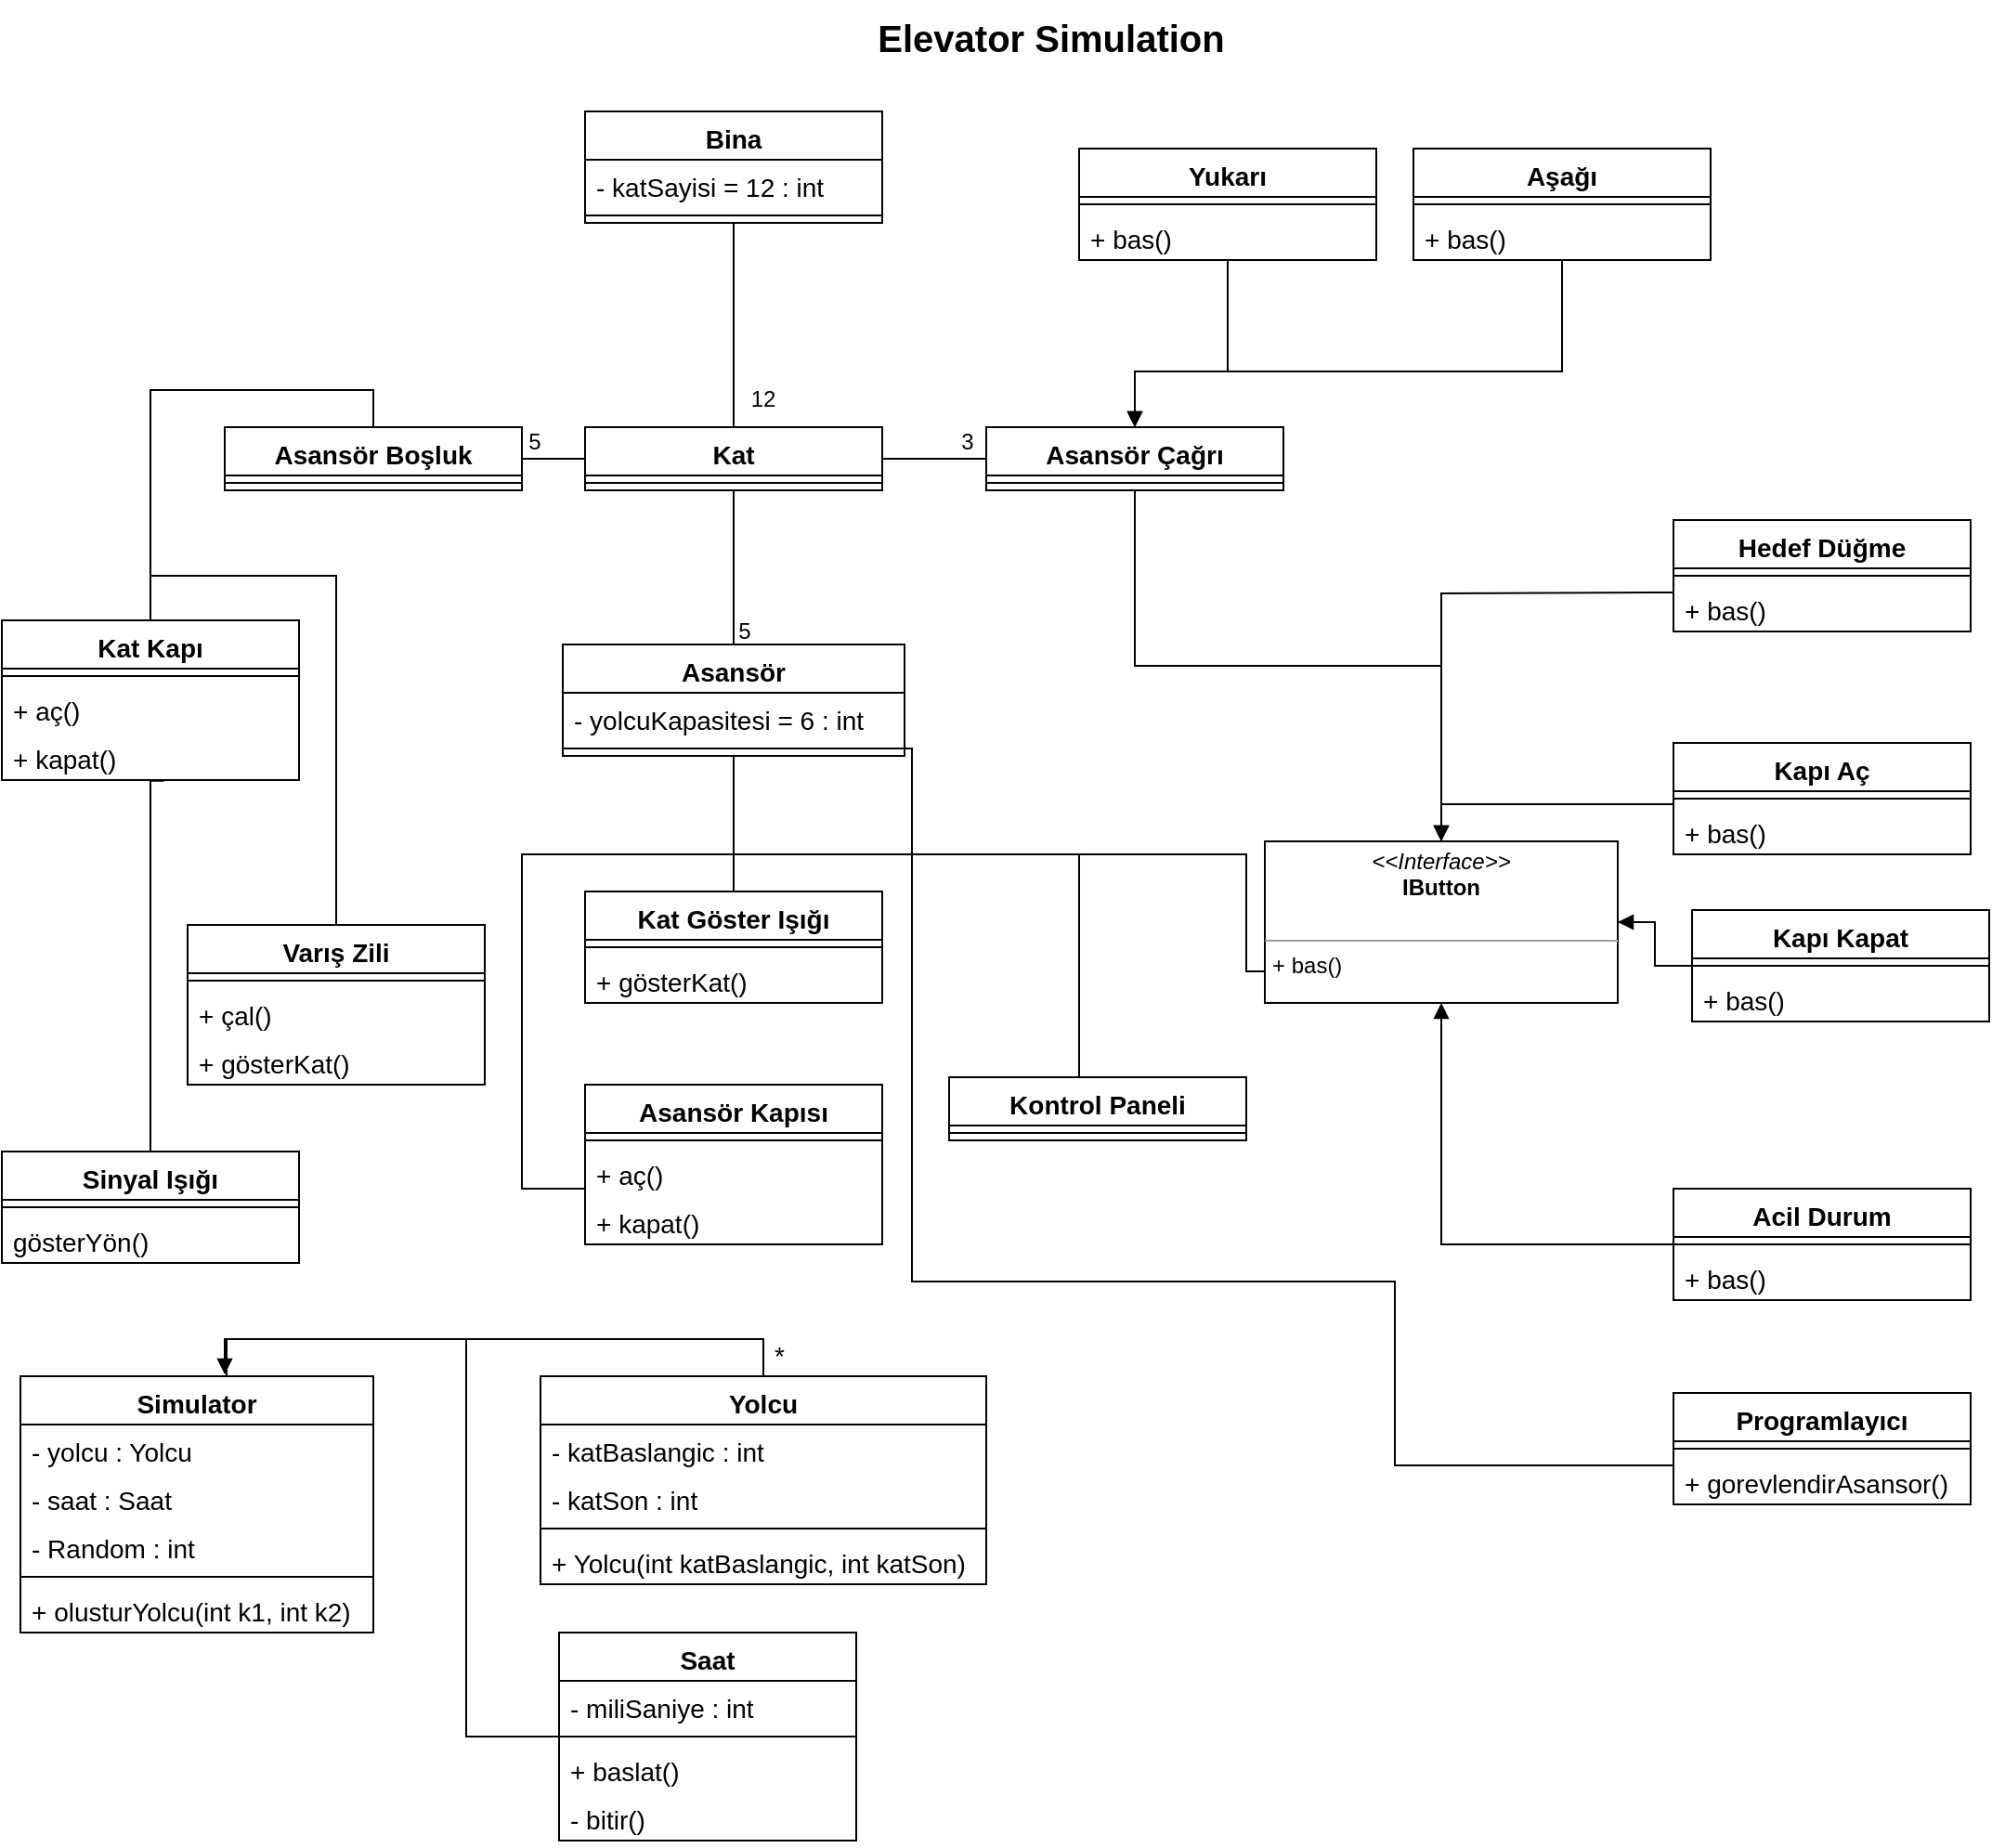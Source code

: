 <mxfile version="15.4.1" type="device"><diagram id="C5RBs43oDa-KdzZeNtuy" name="Page-1"><mxGraphModel dx="2076" dy="1112" grid="1" gridSize="10" guides="1" tooltips="1" connect="1" arrows="1" fold="1" page="1" pageScale="1" pageWidth="1169" pageHeight="827" math="0" shadow="0"><root><mxCell id="WIyWlLk6GJQsqaUBKTNV-0"/><mxCell id="WIyWlLk6GJQsqaUBKTNV-1" parent="WIyWlLk6GJQsqaUBKTNV-0"/><mxCell id="48__jAl4CoaKy4RxuvDq-0" value="&lt;b&gt;&lt;font style=&quot;font-size: 20px&quot;&gt;Elevator Simulation&lt;/font&gt;&lt;/b&gt;" style="text;html=1;strokeColor=none;fillColor=none;align=center;verticalAlign=middle;whiteSpace=wrap;rounded=0;" parent="WIyWlLk6GJQsqaUBKTNV-1" vertex="1"><mxGeometry x="482" width="206" height="40" as="geometry"/></mxCell><mxCell id="48__jAl4CoaKy4RxuvDq-5" value="Bina" style="swimlane;fontStyle=1;align=center;verticalAlign=top;childLayout=stackLayout;horizontal=1;startSize=26;horizontalStack=0;resizeParent=1;resizeParentMax=0;resizeLast=0;collapsible=1;marginBottom=0;fontSize=14;" parent="WIyWlLk6GJQsqaUBKTNV-1" vertex="1"><mxGeometry x="334" y="60" width="160" height="60" as="geometry"/></mxCell><mxCell id="48__jAl4CoaKy4RxuvDq-6" value="- katSayisi = 12 : int" style="text;strokeColor=none;fillColor=none;align=left;verticalAlign=top;spacingLeft=4;spacingRight=4;overflow=hidden;rotatable=0;points=[[0,0.5],[1,0.5]];portConstraint=eastwest;fontSize=14;" parent="48__jAl4CoaKy4RxuvDq-5" vertex="1"><mxGeometry y="26" width="160" height="26" as="geometry"/></mxCell><mxCell id="48__jAl4CoaKy4RxuvDq-7" value="" style="line;strokeWidth=1;fillColor=none;align=left;verticalAlign=middle;spacingTop=-1;spacingLeft=3;spacingRight=3;rotatable=0;labelPosition=right;points=[];portConstraint=eastwest;fontSize=20;" parent="48__jAl4CoaKy4RxuvDq-5" vertex="1"><mxGeometry y="52" width="160" height="8" as="geometry"/></mxCell><mxCell id="48__jAl4CoaKy4RxuvDq-17" style="edgeStyle=orthogonalEdgeStyle;rounded=0;orthogonalLoop=1;jettySize=auto;html=1;fontSize=14;endArrow=none;endFill=0;" parent="WIyWlLk6GJQsqaUBKTNV-1" source="48__jAl4CoaKy4RxuvDq-13" target="48__jAl4CoaKy4RxuvDq-5" edge="1"><mxGeometry relative="1" as="geometry"/></mxCell><mxCell id="48__jAl4CoaKy4RxuvDq-13" value="Kat" style="swimlane;fontStyle=1;align=center;verticalAlign=top;childLayout=stackLayout;horizontal=1;startSize=26;horizontalStack=0;resizeParent=1;resizeParentMax=0;resizeLast=0;collapsible=1;marginBottom=0;fontSize=14;" parent="WIyWlLk6GJQsqaUBKTNV-1" vertex="1"><mxGeometry x="334" y="230" width="160" height="34" as="geometry"/></mxCell><mxCell id="48__jAl4CoaKy4RxuvDq-15" value="" style="line;strokeWidth=1;fillColor=none;align=left;verticalAlign=middle;spacingTop=-1;spacingLeft=3;spacingRight=3;rotatable=0;labelPosition=right;points=[];portConstraint=eastwest;fontSize=20;" parent="48__jAl4CoaKy4RxuvDq-13" vertex="1"><mxGeometry y="26" width="160" height="8" as="geometry"/></mxCell><mxCell id="48__jAl4CoaKy4RxuvDq-22" style="edgeStyle=orthogonalEdgeStyle;rounded=0;orthogonalLoop=1;jettySize=auto;html=1;fontSize=14;endArrow=none;endFill=0;strokeWidth=1;" parent="WIyWlLk6GJQsqaUBKTNV-1" source="48__jAl4CoaKy4RxuvDq-18" target="48__jAl4CoaKy4RxuvDq-13" edge="1"><mxGeometry relative="1" as="geometry"/></mxCell><mxCell id="48__jAl4CoaKy4RxuvDq-18" value="Asansör" style="swimlane;fontStyle=1;align=center;verticalAlign=top;childLayout=stackLayout;horizontal=1;startSize=26;horizontalStack=0;resizeParent=1;resizeParentMax=0;resizeLast=0;collapsible=1;marginBottom=0;fontSize=14;" parent="WIyWlLk6GJQsqaUBKTNV-1" vertex="1"><mxGeometry x="322" y="347" width="184" height="60" as="geometry"/></mxCell><mxCell id="48__jAl4CoaKy4RxuvDq-19" value="- yolcuKapasitesi = 6 : int" style="text;strokeColor=none;fillColor=none;align=left;verticalAlign=top;spacingLeft=4;spacingRight=4;overflow=hidden;rotatable=0;points=[[0,0.5],[1,0.5]];portConstraint=eastwest;fontSize=14;" parent="48__jAl4CoaKy4RxuvDq-18" vertex="1"><mxGeometry y="26" width="184" height="26" as="geometry"/></mxCell><mxCell id="48__jAl4CoaKy4RxuvDq-20" value="" style="line;strokeWidth=1;fillColor=none;align=left;verticalAlign=middle;spacingTop=-1;spacingLeft=3;spacingRight=3;rotatable=0;labelPosition=right;points=[];portConstraint=eastwest;fontSize=20;" parent="48__jAl4CoaKy4RxuvDq-18" vertex="1"><mxGeometry y="52" width="184" height="8" as="geometry"/></mxCell><mxCell id="48__jAl4CoaKy4RxuvDq-36" style="edgeStyle=orthogonalEdgeStyle;rounded=0;orthogonalLoop=1;jettySize=auto;html=1;fontSize=14;endArrow=none;endFill=0;" parent="WIyWlLk6GJQsqaUBKTNV-1" source="48__jAl4CoaKy4RxuvDq-23" target="48__jAl4CoaKy4RxuvDq-18" edge="1"><mxGeometry relative="1" as="geometry"><Array as="points"><mxPoint x="300" y="640"/><mxPoint x="300" y="460"/><mxPoint x="414" y="460"/></Array></mxGeometry></mxCell><mxCell id="48__jAl4CoaKy4RxuvDq-23" value="Asansör Kapısı" style="swimlane;fontStyle=1;align=center;verticalAlign=top;childLayout=stackLayout;horizontal=1;startSize=26;horizontalStack=0;resizeParent=1;resizeParentMax=0;resizeLast=0;collapsible=1;marginBottom=0;fontSize=14;" parent="WIyWlLk6GJQsqaUBKTNV-1" vertex="1"><mxGeometry x="334" y="584" width="160" height="86" as="geometry"/></mxCell><mxCell id="48__jAl4CoaKy4RxuvDq-25" value="" style="line;strokeWidth=1;fillColor=none;align=left;verticalAlign=middle;spacingTop=-1;spacingLeft=3;spacingRight=3;rotatable=0;labelPosition=right;points=[];portConstraint=eastwest;fontSize=20;" parent="48__jAl4CoaKy4RxuvDq-23" vertex="1"><mxGeometry y="26" width="160" height="8" as="geometry"/></mxCell><mxCell id="48__jAl4CoaKy4RxuvDq-26" value="+ aç()" style="text;strokeColor=none;fillColor=none;align=left;verticalAlign=top;spacingLeft=4;spacingRight=4;overflow=hidden;rotatable=0;points=[[0,0.5],[1,0.5]];portConstraint=eastwest;fontSize=14;" parent="48__jAl4CoaKy4RxuvDq-23" vertex="1"><mxGeometry y="34" width="160" height="26" as="geometry"/></mxCell><mxCell id="op6xNuHIm-7RcDrx4Abd-5" value="+ kapat()" style="text;strokeColor=none;fillColor=none;align=left;verticalAlign=top;spacingLeft=4;spacingRight=4;overflow=hidden;rotatable=0;points=[[0,0.5],[1,0.5]];portConstraint=eastwest;fontSize=14;" vertex="1" parent="48__jAl4CoaKy4RxuvDq-23"><mxGeometry y="60" width="160" height="26" as="geometry"/></mxCell><mxCell id="48__jAl4CoaKy4RxuvDq-35" style="edgeStyle=orthogonalEdgeStyle;rounded=0;orthogonalLoop=1;jettySize=auto;html=1;fontSize=14;endArrow=none;endFill=0;" parent="WIyWlLk6GJQsqaUBKTNV-1" source="48__jAl4CoaKy4RxuvDq-27" target="48__jAl4CoaKy4RxuvDq-18" edge="1"><mxGeometry relative="1" as="geometry"/></mxCell><mxCell id="48__jAl4CoaKy4RxuvDq-27" value="Kat Göster Işığı" style="swimlane;fontStyle=1;align=center;verticalAlign=top;childLayout=stackLayout;horizontal=1;startSize=26;horizontalStack=0;resizeParent=1;resizeParentMax=0;resizeLast=0;collapsible=1;marginBottom=0;fontSize=14;" parent="WIyWlLk6GJQsqaUBKTNV-1" vertex="1"><mxGeometry x="334" y="480" width="160" height="60" as="geometry"/></mxCell><mxCell id="48__jAl4CoaKy4RxuvDq-29" value="" style="line;strokeWidth=1;fillColor=none;align=left;verticalAlign=middle;spacingTop=-1;spacingLeft=3;spacingRight=3;rotatable=0;labelPosition=right;points=[];portConstraint=eastwest;fontSize=20;" parent="48__jAl4CoaKy4RxuvDq-27" vertex="1"><mxGeometry y="26" width="160" height="8" as="geometry"/></mxCell><mxCell id="48__jAl4CoaKy4RxuvDq-30" value="+ gösterKat()" style="text;strokeColor=none;fillColor=none;align=left;verticalAlign=top;spacingLeft=4;spacingRight=4;overflow=hidden;rotatable=0;points=[[0,0.5],[1,0.5]];portConstraint=eastwest;fontSize=14;" parent="48__jAl4CoaKy4RxuvDq-27" vertex="1"><mxGeometry y="34" width="160" height="26" as="geometry"/></mxCell><mxCell id="48__jAl4CoaKy4RxuvDq-37" style="edgeStyle=orthogonalEdgeStyle;rounded=0;orthogonalLoop=1;jettySize=auto;html=1;fontSize=14;endArrow=none;endFill=0;" parent="WIyWlLk6GJQsqaUBKTNV-1" source="48__jAl4CoaKy4RxuvDq-31" target="48__jAl4CoaKy4RxuvDq-18" edge="1"><mxGeometry relative="1" as="geometry"><Array as="points"><mxPoint x="600" y="460"/><mxPoint x="414" y="460"/></Array></mxGeometry></mxCell><mxCell id="48__jAl4CoaKy4RxuvDq-31" value="Kontrol Paneli" style="swimlane;fontStyle=1;align=center;verticalAlign=top;childLayout=stackLayout;horizontal=1;startSize=26;horizontalStack=0;resizeParent=1;resizeParentMax=0;resizeLast=0;collapsible=1;marginBottom=0;fontSize=14;" parent="WIyWlLk6GJQsqaUBKTNV-1" vertex="1"><mxGeometry x="530" y="580" width="160" height="34" as="geometry"/></mxCell><mxCell id="48__jAl4CoaKy4RxuvDq-33" value="" style="line;strokeWidth=1;fillColor=none;align=left;verticalAlign=middle;spacingTop=-1;spacingLeft=3;spacingRight=3;rotatable=0;labelPosition=right;points=[];portConstraint=eastwest;fontSize=20;" parent="48__jAl4CoaKy4RxuvDq-31" vertex="1"><mxGeometry y="26" width="160" height="8" as="geometry"/></mxCell><mxCell id="48__jAl4CoaKy4RxuvDq-38" value="Hedef Düğme" style="swimlane;fontStyle=1;align=center;verticalAlign=top;childLayout=stackLayout;horizontal=1;startSize=26;horizontalStack=0;resizeParent=1;resizeParentMax=0;resizeLast=0;collapsible=1;marginBottom=0;fontSize=14;" parent="WIyWlLk6GJQsqaUBKTNV-1" vertex="1"><mxGeometry x="920" y="280" width="160" height="60" as="geometry"/></mxCell><mxCell id="48__jAl4CoaKy4RxuvDq-40" value="" style="line;strokeWidth=1;fillColor=none;align=left;verticalAlign=middle;spacingTop=-1;spacingLeft=3;spacingRight=3;rotatable=0;labelPosition=right;points=[];portConstraint=eastwest;fontSize=20;" parent="48__jAl4CoaKy4RxuvDq-38" vertex="1"><mxGeometry y="26" width="160" height="8" as="geometry"/></mxCell><mxCell id="48__jAl4CoaKy4RxuvDq-41" value="+ bas()" style="text;strokeColor=none;fillColor=none;align=left;verticalAlign=top;spacingLeft=4;spacingRight=4;overflow=hidden;rotatable=0;points=[[0,0.5],[1,0.5]];portConstraint=eastwest;fontSize=14;" parent="48__jAl4CoaKy4RxuvDq-38" vertex="1"><mxGeometry y="34" width="160" height="26" as="geometry"/></mxCell><mxCell id="48__jAl4CoaKy4RxuvDq-42" value="Kapı Aç" style="swimlane;fontStyle=1;align=center;verticalAlign=top;childLayout=stackLayout;horizontal=1;startSize=26;horizontalStack=0;resizeParent=1;resizeParentMax=0;resizeLast=0;collapsible=1;marginBottom=0;fontSize=14;" parent="WIyWlLk6GJQsqaUBKTNV-1" vertex="1"><mxGeometry x="920" y="400" width="160" height="60" as="geometry"/></mxCell><mxCell id="48__jAl4CoaKy4RxuvDq-44" value="" style="line;strokeWidth=1;fillColor=none;align=left;verticalAlign=middle;spacingTop=-1;spacingLeft=3;spacingRight=3;rotatable=0;labelPosition=right;points=[];portConstraint=eastwest;fontSize=20;" parent="48__jAl4CoaKy4RxuvDq-42" vertex="1"><mxGeometry y="26" width="160" height="8" as="geometry"/></mxCell><mxCell id="48__jAl4CoaKy4RxuvDq-45" value="+ bas()" style="text;strokeColor=none;fillColor=none;align=left;verticalAlign=top;spacingLeft=4;spacingRight=4;overflow=hidden;rotatable=0;points=[[0,0.5],[1,0.5]];portConstraint=eastwest;fontSize=14;" parent="48__jAl4CoaKy4RxuvDq-42" vertex="1"><mxGeometry y="34" width="160" height="26" as="geometry"/></mxCell><mxCell id="op6xNuHIm-7RcDrx4Abd-2" style="edgeStyle=orthogonalEdgeStyle;rounded=0;orthogonalLoop=1;jettySize=auto;html=1;endArrow=block;endFill=1;strokeWidth=1;" edge="1" parent="WIyWlLk6GJQsqaUBKTNV-1" source="48__jAl4CoaKy4RxuvDq-46" target="48__jAl4CoaKy4RxuvDq-54"><mxGeometry relative="1" as="geometry"/></mxCell><mxCell id="48__jAl4CoaKy4RxuvDq-46" value="Kapı Kapat" style="swimlane;fontStyle=1;align=center;verticalAlign=top;childLayout=stackLayout;horizontal=1;startSize=26;horizontalStack=0;resizeParent=1;resizeParentMax=0;resizeLast=0;collapsible=1;marginBottom=0;fontSize=14;" parent="WIyWlLk6GJQsqaUBKTNV-1" vertex="1"><mxGeometry x="930" y="490" width="160" height="60" as="geometry"/></mxCell><mxCell id="48__jAl4CoaKy4RxuvDq-48" value="" style="line;strokeWidth=1;fillColor=none;align=left;verticalAlign=middle;spacingTop=-1;spacingLeft=3;spacingRight=3;rotatable=0;labelPosition=right;points=[];portConstraint=eastwest;fontSize=20;" parent="48__jAl4CoaKy4RxuvDq-46" vertex="1"><mxGeometry y="26" width="160" height="8" as="geometry"/></mxCell><mxCell id="48__jAl4CoaKy4RxuvDq-49" value="+ bas()" style="text;strokeColor=none;fillColor=none;align=left;verticalAlign=top;spacingLeft=4;spacingRight=4;overflow=hidden;rotatable=0;points=[[0,0.5],[1,0.5]];portConstraint=eastwest;fontSize=14;" parent="48__jAl4CoaKy4RxuvDq-46" vertex="1"><mxGeometry y="34" width="160" height="26" as="geometry"/></mxCell><mxCell id="op6xNuHIm-7RcDrx4Abd-3" style="edgeStyle=orthogonalEdgeStyle;rounded=0;orthogonalLoop=1;jettySize=auto;html=1;endArrow=block;endFill=1;strokeWidth=1;" edge="1" parent="WIyWlLk6GJQsqaUBKTNV-1" source="48__jAl4CoaKy4RxuvDq-50" target="48__jAl4CoaKy4RxuvDq-54"><mxGeometry relative="1" as="geometry"/></mxCell><mxCell id="48__jAl4CoaKy4RxuvDq-50" value="Acil Durum" style="swimlane;fontStyle=1;align=center;verticalAlign=top;childLayout=stackLayout;horizontal=1;startSize=26;horizontalStack=0;resizeParent=1;resizeParentMax=0;resizeLast=0;collapsible=1;marginBottom=0;fontSize=14;" parent="WIyWlLk6GJQsqaUBKTNV-1" vertex="1"><mxGeometry x="920" y="640" width="160" height="60" as="geometry"/></mxCell><mxCell id="48__jAl4CoaKy4RxuvDq-52" value="" style="line;strokeWidth=1;fillColor=none;align=left;verticalAlign=middle;spacingTop=-1;spacingLeft=3;spacingRight=3;rotatable=0;labelPosition=right;points=[];portConstraint=eastwest;fontSize=20;" parent="48__jAl4CoaKy4RxuvDq-50" vertex="1"><mxGeometry y="26" width="160" height="8" as="geometry"/></mxCell><mxCell id="48__jAl4CoaKy4RxuvDq-53" value="+ bas()" style="text;strokeColor=none;fillColor=none;align=left;verticalAlign=top;spacingLeft=4;spacingRight=4;overflow=hidden;rotatable=0;points=[[0,0.5],[1,0.5]];portConstraint=eastwest;fontSize=14;" parent="48__jAl4CoaKy4RxuvDq-50" vertex="1"><mxGeometry y="34" width="160" height="26" as="geometry"/></mxCell><mxCell id="op6xNuHIm-7RcDrx4Abd-4" style="edgeStyle=orthogonalEdgeStyle;rounded=0;orthogonalLoop=1;jettySize=auto;html=1;entryX=0.5;entryY=0;entryDx=0;entryDy=0;endArrow=none;endFill=0;strokeWidth=1;" edge="1" parent="WIyWlLk6GJQsqaUBKTNV-1" source="48__jAl4CoaKy4RxuvDq-54" target="48__jAl4CoaKy4RxuvDq-31"><mxGeometry relative="1" as="geometry"><Array as="points"><mxPoint x="690" y="523"/><mxPoint x="690" y="460"/><mxPoint x="600" y="460"/></Array></mxGeometry></mxCell><mxCell id="48__jAl4CoaKy4RxuvDq-54" value="&lt;p style=&quot;margin: 0px ; margin-top: 4px ; text-align: center&quot;&gt;&lt;i&gt;&amp;lt;&amp;lt;Interface&amp;gt;&amp;gt;&lt;/i&gt;&lt;br&gt;&lt;b&gt;IButton&lt;/b&gt;&lt;/p&gt;&lt;p style=&quot;margin: 0px ; margin-left: 4px&quot;&gt;&lt;br&gt;&lt;/p&gt;&lt;hr size=&quot;1&quot;&gt;&lt;p style=&quot;margin: 0px ; margin-left: 4px&quot;&gt;+ bas()&lt;/p&gt;" style="verticalAlign=top;align=left;overflow=fill;fontSize=12;fontFamily=Helvetica;html=1;" parent="WIyWlLk6GJQsqaUBKTNV-1" vertex="1"><mxGeometry x="700" y="453" width="190" height="87" as="geometry"/></mxCell><mxCell id="op6xNuHIm-7RcDrx4Abd-0" style="edgeStyle=orthogonalEdgeStyle;rounded=0;orthogonalLoop=1;jettySize=auto;html=1;entryX=0.5;entryY=0;entryDx=0;entryDy=0;endArrow=block;endFill=1;strokeWidth=1;" edge="1" parent="WIyWlLk6GJQsqaUBKTNV-1" target="48__jAl4CoaKy4RxuvDq-54"><mxGeometry relative="1" as="geometry"><mxPoint x="920" y="319" as="sourcePoint"/></mxGeometry></mxCell><mxCell id="op6xNuHIm-7RcDrx4Abd-1" style="edgeStyle=orthogonalEdgeStyle;rounded=0;orthogonalLoop=1;jettySize=auto;html=1;endArrow=block;endFill=1;strokeWidth=1;entryX=0.5;entryY=0;entryDx=0;entryDy=0;" edge="1" parent="WIyWlLk6GJQsqaUBKTNV-1" target="48__jAl4CoaKy4RxuvDq-54"><mxGeometry relative="1" as="geometry"><mxPoint x="820" y="430" as="targetPoint"/><mxPoint x="920" y="433" as="sourcePoint"/><Array as="points"><mxPoint x="795" y="433"/></Array></mxGeometry></mxCell><mxCell id="op6xNuHIm-7RcDrx4Abd-10" style="edgeStyle=orthogonalEdgeStyle;rounded=0;orthogonalLoop=1;jettySize=auto;html=1;entryX=0.5;entryY=0;entryDx=0;entryDy=0;endArrow=none;endFill=0;strokeWidth=1;" edge="1" parent="WIyWlLk6GJQsqaUBKTNV-1" source="op6xNuHIm-7RcDrx4Abd-6" target="48__jAl4CoaKy4RxuvDq-54"><mxGeometry relative="1" as="geometry"/></mxCell><mxCell id="op6xNuHIm-7RcDrx4Abd-11" style="edgeStyle=orthogonalEdgeStyle;rounded=0;orthogonalLoop=1;jettySize=auto;html=1;endArrow=none;endFill=0;strokeWidth=1;" edge="1" parent="WIyWlLk6GJQsqaUBKTNV-1" source="op6xNuHIm-7RcDrx4Abd-6" target="48__jAl4CoaKy4RxuvDq-13"><mxGeometry relative="1" as="geometry"/></mxCell><mxCell id="op6xNuHIm-7RcDrx4Abd-6" value="Asansör Çağrı" style="swimlane;fontStyle=1;align=center;verticalAlign=top;childLayout=stackLayout;horizontal=1;startSize=26;horizontalStack=0;resizeParent=1;resizeParentMax=0;resizeLast=0;collapsible=1;marginBottom=0;fontSize=14;" vertex="1" parent="WIyWlLk6GJQsqaUBKTNV-1"><mxGeometry x="550" y="230" width="160" height="34" as="geometry"/></mxCell><mxCell id="op6xNuHIm-7RcDrx4Abd-8" value="" style="line;strokeWidth=1;fillColor=none;align=left;verticalAlign=middle;spacingTop=-1;spacingLeft=3;spacingRight=3;rotatable=0;labelPosition=right;points=[];portConstraint=eastwest;fontSize=20;" vertex="1" parent="op6xNuHIm-7RcDrx4Abd-6"><mxGeometry y="26" width="160" height="8" as="geometry"/></mxCell><mxCell id="op6xNuHIm-7RcDrx4Abd-20" style="edgeStyle=orthogonalEdgeStyle;rounded=0;orthogonalLoop=1;jettySize=auto;html=1;entryX=0.5;entryY=0;entryDx=0;entryDy=0;endArrow=block;endFill=1;strokeWidth=1;" edge="1" parent="WIyWlLk6GJQsqaUBKTNV-1" source="op6xNuHIm-7RcDrx4Abd-12" target="op6xNuHIm-7RcDrx4Abd-6"><mxGeometry relative="1" as="geometry"><Array as="points"><mxPoint x="680" y="200"/><mxPoint x="630" y="200"/></Array></mxGeometry></mxCell><mxCell id="op6xNuHIm-7RcDrx4Abd-12" value="Yukarı" style="swimlane;fontStyle=1;align=center;verticalAlign=top;childLayout=stackLayout;horizontal=1;startSize=26;horizontalStack=0;resizeParent=1;resizeParentMax=0;resizeLast=0;collapsible=1;marginBottom=0;fontSize=14;" vertex="1" parent="WIyWlLk6GJQsqaUBKTNV-1"><mxGeometry x="600" y="80" width="160" height="60" as="geometry"/></mxCell><mxCell id="op6xNuHIm-7RcDrx4Abd-14" value="" style="line;strokeWidth=1;fillColor=none;align=left;verticalAlign=middle;spacingTop=-1;spacingLeft=3;spacingRight=3;rotatable=0;labelPosition=right;points=[];portConstraint=eastwest;fontSize=20;" vertex="1" parent="op6xNuHIm-7RcDrx4Abd-12"><mxGeometry y="26" width="160" height="8" as="geometry"/></mxCell><mxCell id="op6xNuHIm-7RcDrx4Abd-15" value="+ bas()" style="text;strokeColor=none;fillColor=none;align=left;verticalAlign=top;spacingLeft=4;spacingRight=4;overflow=hidden;rotatable=0;points=[[0,0.5],[1,0.5]];portConstraint=eastwest;fontSize=14;" vertex="1" parent="op6xNuHIm-7RcDrx4Abd-12"><mxGeometry y="34" width="160" height="26" as="geometry"/></mxCell><mxCell id="op6xNuHIm-7RcDrx4Abd-21" style="edgeStyle=orthogonalEdgeStyle;rounded=0;orthogonalLoop=1;jettySize=auto;html=1;endArrow=block;endFill=1;strokeWidth=1;" edge="1" parent="WIyWlLk6GJQsqaUBKTNV-1" source="op6xNuHIm-7RcDrx4Abd-16"><mxGeometry relative="1" as="geometry"><mxPoint x="630" y="230" as="targetPoint"/><Array as="points"><mxPoint x="860" y="200"/><mxPoint x="630" y="200"/></Array></mxGeometry></mxCell><mxCell id="op6xNuHIm-7RcDrx4Abd-16" value="Aşağı" style="swimlane;fontStyle=1;align=center;verticalAlign=top;childLayout=stackLayout;horizontal=1;startSize=26;horizontalStack=0;resizeParent=1;resizeParentMax=0;resizeLast=0;collapsible=1;marginBottom=0;fontSize=14;" vertex="1" parent="WIyWlLk6GJQsqaUBKTNV-1"><mxGeometry x="780" y="80" width="160" height="60" as="geometry"/></mxCell><mxCell id="op6xNuHIm-7RcDrx4Abd-18" value="" style="line;strokeWidth=1;fillColor=none;align=left;verticalAlign=middle;spacingTop=-1;spacingLeft=3;spacingRight=3;rotatable=0;labelPosition=right;points=[];portConstraint=eastwest;fontSize=20;" vertex="1" parent="op6xNuHIm-7RcDrx4Abd-16"><mxGeometry y="26" width="160" height="8" as="geometry"/></mxCell><mxCell id="op6xNuHIm-7RcDrx4Abd-19" value="+ bas()" style="text;strokeColor=none;fillColor=none;align=left;verticalAlign=top;spacingLeft=4;spacingRight=4;overflow=hidden;rotatable=0;points=[[0,0.5],[1,0.5]];portConstraint=eastwest;fontSize=14;" vertex="1" parent="op6xNuHIm-7RcDrx4Abd-16"><mxGeometry y="34" width="160" height="26" as="geometry"/></mxCell><mxCell id="op6xNuHIm-7RcDrx4Abd-26" style="edgeStyle=orthogonalEdgeStyle;rounded=0;orthogonalLoop=1;jettySize=auto;html=1;endArrow=none;endFill=0;strokeWidth=1;" edge="1" parent="WIyWlLk6GJQsqaUBKTNV-1" source="op6xNuHIm-7RcDrx4Abd-22" target="48__jAl4CoaKy4RxuvDq-13"><mxGeometry relative="1" as="geometry"/></mxCell><mxCell id="op6xNuHIm-7RcDrx4Abd-22" value="Asansör Boşluk" style="swimlane;fontStyle=1;align=center;verticalAlign=top;childLayout=stackLayout;horizontal=1;startSize=26;horizontalStack=0;resizeParent=1;resizeParentMax=0;resizeLast=0;collapsible=1;marginBottom=0;fontSize=14;" vertex="1" parent="WIyWlLk6GJQsqaUBKTNV-1"><mxGeometry x="140" y="230" width="160" height="34" as="geometry"/></mxCell><mxCell id="op6xNuHIm-7RcDrx4Abd-24" value="" style="line;strokeWidth=1;fillColor=none;align=left;verticalAlign=middle;spacingTop=-1;spacingLeft=3;spacingRight=3;rotatable=0;labelPosition=right;points=[];portConstraint=eastwest;fontSize=20;" vertex="1" parent="op6xNuHIm-7RcDrx4Abd-22"><mxGeometry y="26" width="160" height="8" as="geometry"/></mxCell><mxCell id="op6xNuHIm-7RcDrx4Abd-41" style="edgeStyle=orthogonalEdgeStyle;rounded=0;orthogonalLoop=1;jettySize=auto;html=1;entryX=0.5;entryY=0;entryDx=0;entryDy=0;endArrow=none;endFill=0;strokeWidth=1;" edge="1" parent="WIyWlLk6GJQsqaUBKTNV-1" source="op6xNuHIm-7RcDrx4Abd-27" target="op6xNuHIm-7RcDrx4Abd-22"><mxGeometry relative="1" as="geometry"/></mxCell><mxCell id="op6xNuHIm-7RcDrx4Abd-27" value="Kat Kapı" style="swimlane;fontStyle=1;align=center;verticalAlign=top;childLayout=stackLayout;horizontal=1;startSize=26;horizontalStack=0;resizeParent=1;resizeParentMax=0;resizeLast=0;collapsible=1;marginBottom=0;fontSize=14;" vertex="1" parent="WIyWlLk6GJQsqaUBKTNV-1"><mxGeometry x="20" y="334" width="160" height="86" as="geometry"/></mxCell><mxCell id="op6xNuHIm-7RcDrx4Abd-29" value="" style="line;strokeWidth=1;fillColor=none;align=left;verticalAlign=middle;spacingTop=-1;spacingLeft=3;spacingRight=3;rotatable=0;labelPosition=right;points=[];portConstraint=eastwest;fontSize=20;" vertex="1" parent="op6xNuHIm-7RcDrx4Abd-27"><mxGeometry y="26" width="160" height="8" as="geometry"/></mxCell><mxCell id="op6xNuHIm-7RcDrx4Abd-30" value="+ aç()" style="text;strokeColor=none;fillColor=none;align=left;verticalAlign=top;spacingLeft=4;spacingRight=4;overflow=hidden;rotatable=0;points=[[0,0.5],[1,0.5]];portConstraint=eastwest;fontSize=14;" vertex="1" parent="op6xNuHIm-7RcDrx4Abd-27"><mxGeometry y="34" width="160" height="26" as="geometry"/></mxCell><mxCell id="op6xNuHIm-7RcDrx4Abd-31" value="+ kapat()" style="text;strokeColor=none;fillColor=none;align=left;verticalAlign=top;spacingLeft=4;spacingRight=4;overflow=hidden;rotatable=0;points=[[0,0.5],[1,0.5]];portConstraint=eastwest;fontSize=14;" vertex="1" parent="op6xNuHIm-7RcDrx4Abd-27"><mxGeometry y="60" width="160" height="26" as="geometry"/></mxCell><mxCell id="op6xNuHIm-7RcDrx4Abd-47" style="edgeStyle=orthogonalEdgeStyle;rounded=0;orthogonalLoop=1;jettySize=auto;html=1;endArrow=none;endFill=0;strokeWidth=1;entryX=0.5;entryY=0;entryDx=0;entryDy=0;" edge="1" parent="WIyWlLk6GJQsqaUBKTNV-1" source="op6xNuHIm-7RcDrx4Abd-37" target="op6xNuHIm-7RcDrx4Abd-27"><mxGeometry relative="1" as="geometry"><mxPoint x="178" y="363" as="targetPoint"/><Array as="points"><mxPoint x="200" y="310"/><mxPoint x="100" y="310"/></Array></mxGeometry></mxCell><mxCell id="op6xNuHIm-7RcDrx4Abd-37" value="Varış Zili" style="swimlane;fontStyle=1;align=center;verticalAlign=top;childLayout=stackLayout;horizontal=1;startSize=26;horizontalStack=0;resizeParent=1;resizeParentMax=0;resizeLast=0;collapsible=1;marginBottom=0;fontSize=14;" vertex="1" parent="WIyWlLk6GJQsqaUBKTNV-1"><mxGeometry x="120" y="498" width="160" height="86" as="geometry"/></mxCell><mxCell id="op6xNuHIm-7RcDrx4Abd-39" value="" style="line;strokeWidth=1;fillColor=none;align=left;verticalAlign=middle;spacingTop=-1;spacingLeft=3;spacingRight=3;rotatable=0;labelPosition=right;points=[];portConstraint=eastwest;fontSize=20;" vertex="1" parent="op6xNuHIm-7RcDrx4Abd-37"><mxGeometry y="26" width="160" height="8" as="geometry"/></mxCell><mxCell id="op6xNuHIm-7RcDrx4Abd-40" value="+ çal()" style="text;strokeColor=none;fillColor=none;align=left;verticalAlign=top;spacingLeft=4;spacingRight=4;overflow=hidden;rotatable=0;points=[[0,0.5],[1,0.5]];portConstraint=eastwest;fontSize=14;" vertex="1" parent="op6xNuHIm-7RcDrx4Abd-37"><mxGeometry y="34" width="160" height="26" as="geometry"/></mxCell><mxCell id="op6xNuHIm-7RcDrx4Abd-54" value="+ gösterKat()" style="text;strokeColor=none;fillColor=none;align=left;verticalAlign=top;spacingLeft=4;spacingRight=4;overflow=hidden;rotatable=0;points=[[0,0.5],[1,0.5]];portConstraint=eastwest;fontSize=14;" vertex="1" parent="op6xNuHIm-7RcDrx4Abd-37"><mxGeometry y="60" width="160" height="26" as="geometry"/></mxCell><mxCell id="op6xNuHIm-7RcDrx4Abd-48" style="edgeStyle=orthogonalEdgeStyle;rounded=0;orthogonalLoop=1;jettySize=auto;html=1;entryX=0.546;entryY=1.016;entryDx=0;entryDy=0;entryPerimeter=0;endArrow=none;endFill=0;strokeWidth=1;" edge="1" parent="WIyWlLk6GJQsqaUBKTNV-1" source="op6xNuHIm-7RcDrx4Abd-42" target="op6xNuHIm-7RcDrx4Abd-31"><mxGeometry relative="1" as="geometry"><Array as="points"><mxPoint x="100" y="420"/></Array></mxGeometry></mxCell><mxCell id="op6xNuHIm-7RcDrx4Abd-42" value="Sinyal Işığı" style="swimlane;fontStyle=1;align=center;verticalAlign=top;childLayout=stackLayout;horizontal=1;startSize=26;horizontalStack=0;resizeParent=1;resizeParentMax=0;resizeLast=0;collapsible=1;marginBottom=0;fontSize=14;" vertex="1" parent="WIyWlLk6GJQsqaUBKTNV-1"><mxGeometry x="20" y="620" width="160" height="60" as="geometry"/></mxCell><mxCell id="op6xNuHIm-7RcDrx4Abd-44" value="" style="line;strokeWidth=1;fillColor=none;align=left;verticalAlign=middle;spacingTop=-1;spacingLeft=3;spacingRight=3;rotatable=0;labelPosition=right;points=[];portConstraint=eastwest;fontSize=20;" vertex="1" parent="op6xNuHIm-7RcDrx4Abd-42"><mxGeometry y="26" width="160" height="8" as="geometry"/></mxCell><mxCell id="op6xNuHIm-7RcDrx4Abd-45" value="gösterYön()" style="text;strokeColor=none;fillColor=none;align=left;verticalAlign=top;spacingLeft=4;spacingRight=4;overflow=hidden;rotatable=0;points=[[0,0.5],[1,0.5]];portConstraint=eastwest;fontSize=14;" vertex="1" parent="op6xNuHIm-7RcDrx4Abd-42"><mxGeometry y="34" width="160" height="26" as="geometry"/></mxCell><mxCell id="op6xNuHIm-7RcDrx4Abd-49" value="12" style="text;html=1;strokeColor=none;fillColor=none;align=center;verticalAlign=middle;whiteSpace=wrap;rounded=0;" vertex="1" parent="WIyWlLk6GJQsqaUBKTNV-1"><mxGeometry x="400" y="200" width="60" height="30" as="geometry"/></mxCell><mxCell id="op6xNuHIm-7RcDrx4Abd-50" value="5" style="text;html=1;strokeColor=none;fillColor=none;align=center;verticalAlign=middle;whiteSpace=wrap;rounded=0;" vertex="1" parent="WIyWlLk6GJQsqaUBKTNV-1"><mxGeometry x="390" y="325" width="60" height="30" as="geometry"/></mxCell><mxCell id="op6xNuHIm-7RcDrx4Abd-51" value="5" style="text;html=1;strokeColor=none;fillColor=none;align=center;verticalAlign=middle;whiteSpace=wrap;rounded=0;" vertex="1" parent="WIyWlLk6GJQsqaUBKTNV-1"><mxGeometry x="277" y="223" width="60" height="30" as="geometry"/></mxCell><mxCell id="op6xNuHIm-7RcDrx4Abd-52" value="3" style="text;html=1;strokeColor=none;fillColor=none;align=center;verticalAlign=middle;whiteSpace=wrap;rounded=0;" vertex="1" parent="WIyWlLk6GJQsqaUBKTNV-1"><mxGeometry x="510" y="223" width="60" height="30" as="geometry"/></mxCell><mxCell id="op6xNuHIm-7RcDrx4Abd-72" style="edgeStyle=orthogonalEdgeStyle;rounded=0;orthogonalLoop=1;jettySize=auto;html=1;entryX=0.579;entryY=-0.007;entryDx=0;entryDy=0;entryPerimeter=0;endArrow=block;endFill=1;strokeWidth=1;" edge="1" parent="WIyWlLk6GJQsqaUBKTNV-1" source="op6xNuHIm-7RcDrx4Abd-55" target="op6xNuHIm-7RcDrx4Abd-60"><mxGeometry relative="1" as="geometry"><Array as="points"><mxPoint x="430" y="721"/><mxPoint x="140" y="721"/></Array></mxGeometry></mxCell><mxCell id="op6xNuHIm-7RcDrx4Abd-55" value="Yolcu" style="swimlane;fontStyle=1;align=center;verticalAlign=top;childLayout=stackLayout;horizontal=1;startSize=26;horizontalStack=0;resizeParent=1;resizeParentMax=0;resizeLast=0;collapsible=1;marginBottom=0;fontSize=14;" vertex="1" parent="WIyWlLk6GJQsqaUBKTNV-1"><mxGeometry x="310" y="741" width="240" height="112" as="geometry"/></mxCell><mxCell id="op6xNuHIm-7RcDrx4Abd-56" value="- katBaslangic : int" style="text;strokeColor=none;fillColor=none;align=left;verticalAlign=top;spacingLeft=4;spacingRight=4;overflow=hidden;rotatable=0;points=[[0,0.5],[1,0.5]];portConstraint=eastwest;fontSize=14;" vertex="1" parent="op6xNuHIm-7RcDrx4Abd-55"><mxGeometry y="26" width="240" height="26" as="geometry"/></mxCell><mxCell id="op6xNuHIm-7RcDrx4Abd-59" value="- katSon : int" style="text;strokeColor=none;fillColor=none;align=left;verticalAlign=top;spacingLeft=4;spacingRight=4;overflow=hidden;rotatable=0;points=[[0,0.5],[1,0.5]];portConstraint=eastwest;fontSize=14;" vertex="1" parent="op6xNuHIm-7RcDrx4Abd-55"><mxGeometry y="52" width="240" height="26" as="geometry"/></mxCell><mxCell id="op6xNuHIm-7RcDrx4Abd-57" value="" style="line;strokeWidth=1;fillColor=none;align=left;verticalAlign=middle;spacingTop=-1;spacingLeft=3;spacingRight=3;rotatable=0;labelPosition=right;points=[];portConstraint=eastwest;fontSize=20;" vertex="1" parent="op6xNuHIm-7RcDrx4Abd-55"><mxGeometry y="78" width="240" height="8" as="geometry"/></mxCell><mxCell id="op6xNuHIm-7RcDrx4Abd-58" value="+ Yolcu(int katBaslangic, int katSon)" style="text;strokeColor=none;fillColor=none;align=left;verticalAlign=top;spacingLeft=4;spacingRight=4;overflow=hidden;rotatable=0;points=[[0,0.5],[1,0.5]];portConstraint=eastwest;fontSize=14;" vertex="1" parent="op6xNuHIm-7RcDrx4Abd-55"><mxGeometry y="86" width="240" height="26" as="geometry"/></mxCell><mxCell id="op6xNuHIm-7RcDrx4Abd-60" value="Simulator" style="swimlane;fontStyle=1;align=center;verticalAlign=top;childLayout=stackLayout;horizontal=1;startSize=26;horizontalStack=0;resizeParent=1;resizeParentMax=0;resizeLast=0;collapsible=1;marginBottom=0;fontSize=14;" vertex="1" parent="WIyWlLk6GJQsqaUBKTNV-1"><mxGeometry x="30" y="741" width="190" height="138" as="geometry"/></mxCell><mxCell id="op6xNuHIm-7RcDrx4Abd-65" value="- yolcu : Yolcu " style="text;strokeColor=none;fillColor=none;align=left;verticalAlign=top;spacingLeft=4;spacingRight=4;overflow=hidden;rotatable=0;points=[[0,0.5],[1,0.5]];portConstraint=eastwest;fontSize=14;" vertex="1" parent="op6xNuHIm-7RcDrx4Abd-60"><mxGeometry y="26" width="190" height="26" as="geometry"/></mxCell><mxCell id="op6xNuHIm-7RcDrx4Abd-64" value="- saat : Saat" style="text;strokeColor=none;fillColor=none;align=left;verticalAlign=top;spacingLeft=4;spacingRight=4;overflow=hidden;rotatable=0;points=[[0,0.5],[1,0.5]];portConstraint=eastwest;fontSize=14;" vertex="1" parent="op6xNuHIm-7RcDrx4Abd-60"><mxGeometry y="52" width="190" height="26" as="geometry"/></mxCell><mxCell id="op6xNuHIm-7RcDrx4Abd-61" value="- Random : int" style="text;strokeColor=none;fillColor=none;align=left;verticalAlign=top;spacingLeft=4;spacingRight=4;overflow=hidden;rotatable=0;points=[[0,0.5],[1,0.5]];portConstraint=eastwest;fontSize=14;" vertex="1" parent="op6xNuHIm-7RcDrx4Abd-60"><mxGeometry y="78" width="190" height="26" as="geometry"/></mxCell><mxCell id="op6xNuHIm-7RcDrx4Abd-62" value="" style="line;strokeWidth=1;fillColor=none;align=left;verticalAlign=middle;spacingTop=-1;spacingLeft=3;spacingRight=3;rotatable=0;labelPosition=right;points=[];portConstraint=eastwest;fontSize=20;" vertex="1" parent="op6xNuHIm-7RcDrx4Abd-60"><mxGeometry y="104" width="190" height="8" as="geometry"/></mxCell><mxCell id="op6xNuHIm-7RcDrx4Abd-63" value="+ olusturYolcu(int k1, int k2)" style="text;strokeColor=none;fillColor=none;align=left;verticalAlign=top;spacingLeft=4;spacingRight=4;overflow=hidden;rotatable=0;points=[[0,0.5],[1,0.5]];portConstraint=eastwest;fontSize=14;" vertex="1" parent="op6xNuHIm-7RcDrx4Abd-60"><mxGeometry y="112" width="190" height="26" as="geometry"/></mxCell><mxCell id="op6xNuHIm-7RcDrx4Abd-82" style="edgeStyle=orthogonalEdgeStyle;rounded=0;orthogonalLoop=1;jettySize=auto;html=1;entryX=0.584;entryY=0.002;entryDx=0;entryDy=0;entryPerimeter=0;endArrow=none;endFill=0;strokeWidth=1;" edge="1" parent="WIyWlLk6GJQsqaUBKTNV-1" source="op6xNuHIm-7RcDrx4Abd-68" target="op6xNuHIm-7RcDrx4Abd-60"><mxGeometry relative="1" as="geometry"/></mxCell><mxCell id="op6xNuHIm-7RcDrx4Abd-68" value="Saat" style="swimlane;fontStyle=1;align=center;verticalAlign=top;childLayout=stackLayout;horizontal=1;startSize=26;horizontalStack=0;resizeParent=1;resizeParentMax=0;resizeLast=0;collapsible=1;marginBottom=0;fontSize=14;" vertex="1" parent="WIyWlLk6GJQsqaUBKTNV-1"><mxGeometry x="320" y="879" width="160" height="112" as="geometry"/></mxCell><mxCell id="op6xNuHIm-7RcDrx4Abd-69" value="- miliSaniye : int" style="text;strokeColor=none;fillColor=none;align=left;verticalAlign=top;spacingLeft=4;spacingRight=4;overflow=hidden;rotatable=0;points=[[0,0.5],[1,0.5]];portConstraint=eastwest;fontSize=14;" vertex="1" parent="op6xNuHIm-7RcDrx4Abd-68"><mxGeometry y="26" width="160" height="26" as="geometry"/></mxCell><mxCell id="op6xNuHIm-7RcDrx4Abd-70" value="" style="line;strokeWidth=1;fillColor=none;align=left;verticalAlign=middle;spacingTop=-1;spacingLeft=3;spacingRight=3;rotatable=0;labelPosition=right;points=[];portConstraint=eastwest;fontSize=20;" vertex="1" parent="op6xNuHIm-7RcDrx4Abd-68"><mxGeometry y="52" width="160" height="8" as="geometry"/></mxCell><mxCell id="op6xNuHIm-7RcDrx4Abd-75" value="+ baslat()&#10;" style="text;strokeColor=none;fillColor=none;align=left;verticalAlign=top;spacingLeft=4;spacingRight=4;overflow=hidden;rotatable=0;points=[[0,0.5],[1,0.5]];portConstraint=eastwest;fontSize=14;" vertex="1" parent="op6xNuHIm-7RcDrx4Abd-68"><mxGeometry y="60" width="160" height="26" as="geometry"/></mxCell><mxCell id="op6xNuHIm-7RcDrx4Abd-71" value="- bitir()" style="text;strokeColor=none;fillColor=none;align=left;verticalAlign=top;spacingLeft=4;spacingRight=4;overflow=hidden;rotatable=0;points=[[0,0.5],[1,0.5]];portConstraint=eastwest;fontSize=14;" vertex="1" parent="op6xNuHIm-7RcDrx4Abd-68"><mxGeometry y="86" width="160" height="26" as="geometry"/></mxCell><mxCell id="op6xNuHIm-7RcDrx4Abd-73" value="*" style="text;strokeColor=none;fillColor=none;align=left;verticalAlign=top;spacingLeft=4;spacingRight=4;overflow=hidden;rotatable=0;points=[[0,0.5],[1,0.5]];portConstraint=eastwest;fontSize=14;" vertex="1" parent="WIyWlLk6GJQsqaUBKTNV-1"><mxGeometry x="430" y="715" width="20" height="26" as="geometry"/></mxCell><mxCell id="op6xNuHIm-7RcDrx4Abd-76" value="Programlayıcı" style="swimlane;fontStyle=1;align=center;verticalAlign=top;childLayout=stackLayout;horizontal=1;startSize=26;horizontalStack=0;resizeParent=1;resizeParentMax=0;resizeLast=0;collapsible=1;marginBottom=0;fontSize=14;" vertex="1" parent="WIyWlLk6GJQsqaUBKTNV-1"><mxGeometry x="920" y="750" width="160" height="60" as="geometry"/></mxCell><mxCell id="op6xNuHIm-7RcDrx4Abd-78" value="" style="line;strokeWidth=1;fillColor=none;align=left;verticalAlign=middle;spacingTop=-1;spacingLeft=3;spacingRight=3;rotatable=0;labelPosition=right;points=[];portConstraint=eastwest;fontSize=20;" vertex="1" parent="op6xNuHIm-7RcDrx4Abd-76"><mxGeometry y="26" width="160" height="8" as="geometry"/></mxCell><mxCell id="op6xNuHIm-7RcDrx4Abd-79" value="+ gorevlendirAsansor()" style="text;strokeColor=none;fillColor=none;align=left;verticalAlign=top;spacingLeft=4;spacingRight=4;overflow=hidden;rotatable=0;points=[[0,0.5],[1,0.5]];portConstraint=eastwest;fontSize=14;" vertex="1" parent="op6xNuHIm-7RcDrx4Abd-76"><mxGeometry y="34" width="160" height="26" as="geometry"/></mxCell><mxCell id="op6xNuHIm-7RcDrx4Abd-80" style="edgeStyle=orthogonalEdgeStyle;rounded=0;orthogonalLoop=1;jettySize=auto;html=1;endArrow=none;endFill=0;strokeWidth=1;" edge="1" parent="WIyWlLk6GJQsqaUBKTNV-1" target="48__jAl4CoaKy4RxuvDq-18"><mxGeometry relative="1" as="geometry"><mxPoint x="920" y="789" as="sourcePoint"/><Array as="points"><mxPoint x="770" y="789"/><mxPoint x="770" y="690"/><mxPoint x="510" y="690"/><mxPoint x="510" y="403"/></Array></mxGeometry></mxCell></root></mxGraphModel></diagram></mxfile>